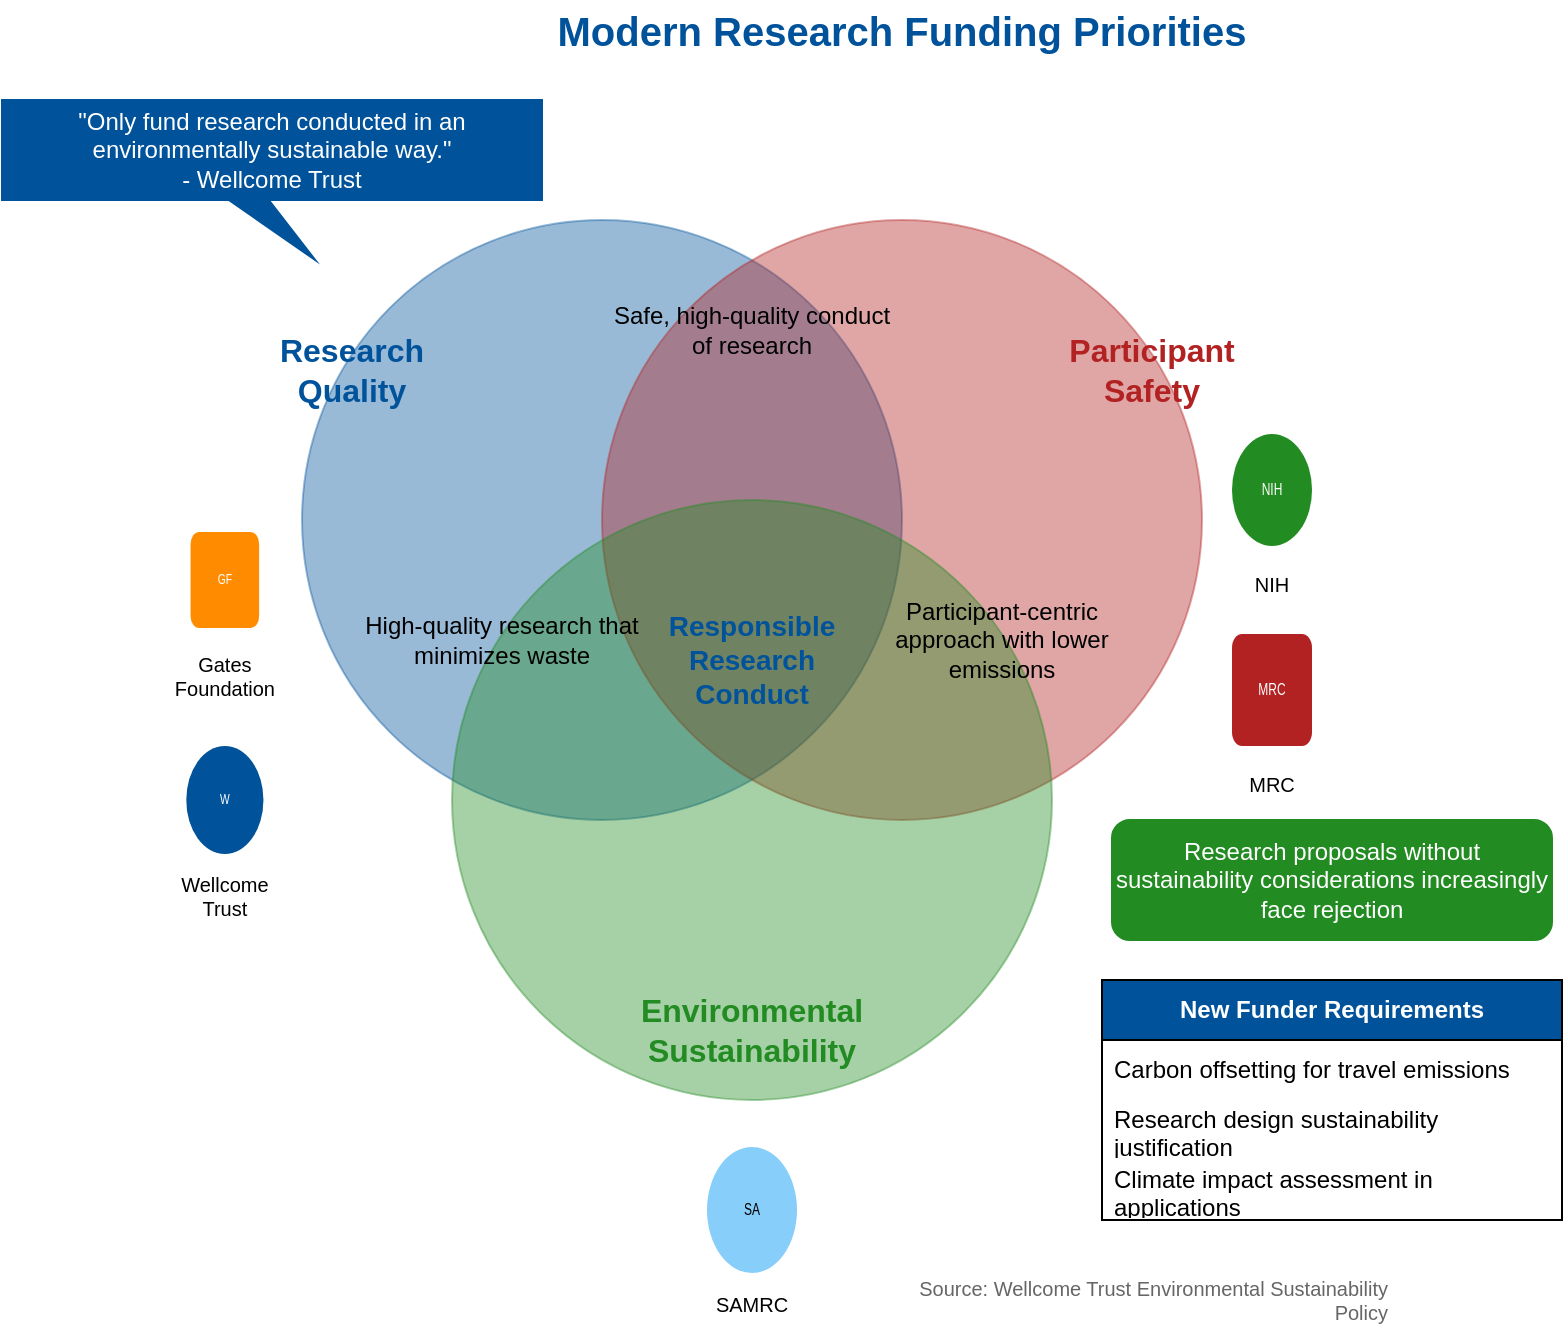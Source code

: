 <mxfile>
    <diagram name="Funding Priorities Venn" id="funding-venn">
        <mxGraphModel dx="690" dy="428" grid="1" gridSize="10" guides="1" tooltips="1" connect="1" arrows="1" fold="1" page="1" pageScale="1" pageWidth="1100" pageHeight="850" math="0" shadow="0">
            <root>
                <mxCell id="0"/>
                <mxCell id="1" parent="0"/>
                <mxCell id="2" value="&lt;font style=&quot;font-size: 20px;&quot;&gt;&lt;b&gt;Modern Research Funding Priorities&lt;/b&gt;&lt;/font&gt;" style="text;html=1;strokeColor=none;fillColor=none;align=center;verticalAlign=middle;whiteSpace=wrap;rounded=0;fontColor=#00539B;" parent="1" vertex="1">
                    <mxGeometry x="270" y="20" width="560" height="30" as="geometry"/>
                </mxCell>
                <mxCell id="3" value="" style="ellipse;whiteSpace=wrap;html=1;aspect=fixed;fillColor=#00539B;strokeColor=#00539B;opacity=40;" parent="1" vertex="1">
                    <mxGeometry x="250" y="130" width="300" height="300" as="geometry"/>
                </mxCell>
                <mxCell id="4" value="" style="ellipse;whiteSpace=wrap;html=1;aspect=fixed;fillColor=#B22222;strokeColor=#B22222;opacity=40;" parent="1" vertex="1">
                    <mxGeometry x="400" y="130" width="300" height="300" as="geometry"/>
                </mxCell>
                <mxCell id="5" value="" style="ellipse;whiteSpace=wrap;html=1;aspect=fixed;fillColor=#228B22;strokeColor=#228B22;opacity=40;" parent="1" vertex="1">
                    <mxGeometry x="325" y="270" width="300" height="300" as="geometry"/>
                </mxCell>
                <mxCell id="6" value="&lt;font style=&quot;font-size: 16px;&quot;&gt;&lt;b&gt;Research&lt;br&gt;Quality&lt;/b&gt;&lt;/font&gt;" style="text;html=1;strokeColor=none;fillColor=none;align=center;verticalAlign=middle;whiteSpace=wrap;rounded=0;fontColor=#00539B;" parent="1" vertex="1">
                    <mxGeometry x="225" y="190" width="100" height="30" as="geometry"/>
                </mxCell>
                <mxCell id="7" value="&lt;font style=&quot;font-size: 16px;&quot;&gt;&lt;b&gt;Participant&lt;br&gt;Safety&lt;/b&gt;&lt;/font&gt;" style="text;html=1;strokeColor=none;fillColor=none;align=center;verticalAlign=middle;whiteSpace=wrap;rounded=0;fontColor=#B22222;" parent="1" vertex="1">
                    <mxGeometry x="625" y="190" width="100" height="30" as="geometry"/>
                </mxCell>
                <mxCell id="8" value="&lt;font style=&quot;font-size: 16px;&quot;&gt;&lt;b&gt;Environmental&lt;br&gt;Sustainability&lt;/b&gt;&lt;/font&gt;" style="text;html=1;strokeColor=none;fillColor=none;align=center;verticalAlign=middle;whiteSpace=wrap;rounded=0;fontColor=#228B22;" parent="1" vertex="1">
                    <mxGeometry x="425" y="520" width="100" height="30" as="geometry"/>
                </mxCell>
                <mxCell id="9" value="&lt;font style=&quot;font-size: 12px;&quot;&gt;High-quality research that minimizes waste&lt;/font&gt;" style="text;html=1;strokeColor=none;fillColor=none;align=center;verticalAlign=middle;whiteSpace=wrap;rounded=0;" parent="1" vertex="1">
                    <mxGeometry x="280" y="320" width="140" height="40" as="geometry"/>
                </mxCell>
                <mxCell id="10" value="&lt;font style=&quot;font-size: 12px;&quot;&gt;Participant-centric approach with lower emissions&lt;/font&gt;" style="text;html=1;strokeColor=none;fillColor=none;align=center;verticalAlign=middle;whiteSpace=wrap;rounded=0;" parent="1" vertex="1">
                    <mxGeometry x="530" y="320" width="140" height="40" as="geometry"/>
                </mxCell>
                <mxCell id="11" value="&lt;font style=&quot;font-size: 12px;&quot;&gt;Safe, high-quality conduct of research&lt;/font&gt;" style="text;html=1;strokeColor=none;fillColor=none;align=center;verticalAlign=middle;whiteSpace=wrap;rounded=0;" parent="1" vertex="1">
                    <mxGeometry x="400" y="170" width="150" height="30" as="geometry"/>
                </mxCell>
                <mxCell id="12" value="&lt;font style=&quot;font-size: 14px;&quot;&gt;&lt;b&gt;Responsible&lt;br&gt;Research&lt;br&gt;Conduct&lt;/b&gt;&lt;/font&gt;" style="text;html=1;strokeColor=none;fillColor=none;align=center;verticalAlign=middle;whiteSpace=wrap;rounded=0;fontColor=#00539B;" parent="1" vertex="1">
                    <mxGeometry x="405" y="320" width="140" height="60" as="geometry"/>
                </mxCell>
                <mxCell id="13" value="Wellcome&#10;Trust" style="shape=image;imageAspect=0;aspect=fixed;verticalLabelPosition=bottom;verticalAlign=top;fontSize=10;image=data:image/svg+xml,PHN2ZyB4bWxucz0iaHR0cDovL3d3dy53My5vcmcvMjAwMC9zdmciIHdpZHRoPSI1MCIgaGVpZ2h0PSI1MCIgdmlld0JveD0iMCAwIDEwMCAxMDAiPjxjaXJjbGUgY3g9IjUwIiBjeT0iNTAiIHI9IjQ1IiBmaWxsPSIjMDA1MzlCIi8+PHRleHQgeD0iNTAiIHk9IjUwIiBmb250LWZhbWlseT0iQXJpYWwiIGZvbnQtc2l6ZT0iMTIiIHRleHQtYW5jaG9yPSJtaWRkbGUiIGR5PSIuM2VtIiBmaWxsPSJ3aGl0ZSI+VzwvdGV4dD48L3N2Zz4=" parent="1" vertex="1">
                    <mxGeometry x="190" y="390" width="42.86" height="60" as="geometry"/>
                </mxCell>
                <mxCell id="14" value="Gates&#10;Foundation" style="shape=image;imageAspect=0;aspect=fixed;verticalLabelPosition=bottom;verticalAlign=top;fontSize=10;image=data:image/svg+xml,PHN2ZyB4bWxucz0iaHR0cDovL3d3dy53My5vcmcvMjAwMC9zdmciIHdpZHRoPSI1MCIgaGVpZ2h0PSI1MCIgdmlld0JveD0iMCAwIDEwMCAxMDAiPjxyZWN0IHg9IjEwIiB5PSIxMCIgd2lkdGg9IjgwIiBoZWlnaHQ9IjgwIiBmaWxsPSIjRkY4QzAwIiByeD0iMTAiLz48dGV4dCB4PSI1MCIgeT0iNTAiIGZvbnQtZmFtaWx5PSJBcmlhbCIgZm9udC1zaXplPSIxMiIgdGV4dC1hbmNob3I9Im1pZGRsZSIgZHk9Ii4zZW0iIGZpbGw9IndoaXRlIj5HRjwvdGV4dD48L3N2Zz4=" parent="1" vertex="1">
                    <mxGeometry x="190" y="280" width="42.86" height="60" as="geometry"/>
                </mxCell>
                <mxCell id="15" value="NIH" style="shape=image;imageAspect=0;aspect=fixed;verticalLabelPosition=bottom;verticalAlign=top;fontSize=10;image=data:image/svg+xml,PHN2ZyB4bWxucz0iaHR0cDovL3d3dy53My5vcmcvMjAwMC9zdmciIHdpZHRoPSI1MCIgaGVpZ2h0PSI1MCIgdmlld0JveD0iMCAwIDEwMCAxMDAiPjxyZWN0IHg9IjEwIiB5PSIxMCIgd2lkdGg9IjgwIiBoZWlnaHQ9IjgwIiBmaWxsPSIjMjI4QjIyIiByeD0iNDAiLz48dGV4dCB4PSI1MCIgeT0iNTAiIGZvbnQtZmFtaWx5PSJBcmlhbCIgZm9udC1zaXplPSIxMiIgdGV4dC1hbmNob3I9Im1pZGRsZSIgZHk9Ii4zZW0iIGZpbGw9IndoaXRlIj5OSUg8L3RleHQ+PC9zdmc+" parent="1" vertex="1">
                    <mxGeometry x="710" y="230" width="50.01" height="70" as="geometry"/>
                </mxCell>
                <mxCell id="16" value="MRC" style="shape=image;imageAspect=0;aspect=fixed;verticalLabelPosition=bottom;verticalAlign=top;fontSize=10;image=data:image/svg+xml,PHN2ZyB4bWxucz0iaHR0cDovL3d3dy53My5vcmcvMjAwMC9zdmciIHdpZHRoPSI1MCIgaGVpZ2h0PSI1MCIgdmlld0JveD0iMCAwIDEwMCAxMDAiPjxyZWN0IHg9IjEwIiB5PSIxMCIgd2lkdGg9IjgwIiBoZWlnaHQ9IjgwIiBmaWxsPSIjQjIyMjIyIiByeD0iMTAiLz48dGV4dCB4PSI1MCIgeT0iNTAiIGZvbnQtZmFtaWx5PSJBcmlhbCIgZm9udC1zaXplPSIxMiIgdGV4dC1hbmNob3I9Im1pZGRsZSIgZHk9Ii4zZW0iIGZpbGw9IndoaXRlIj5NUkM8L3RleHQ+PC9zdmc+" parent="1" vertex="1">
                    <mxGeometry x="710" y="330" width="50" height="70" as="geometry"/>
                </mxCell>
                <mxCell id="17" value="SAMRC" style="shape=image;imageAspect=0;aspect=fixed;verticalLabelPosition=bottom;verticalAlign=top;fontSize=10;image=data:image/svg+xml,PHN2ZyB4bWxucz0iaHR0cDovL3d3dy53My5vcmcvMjAwMC9zdmciIHdpZHRoPSI1MCIgaGVpZ2h0PSI1MCIgdmlld0JveD0iMCAwIDEwMCAxMDAiPjxjaXJjbGUgY3g9IjUwIiBjeT0iNTAiIHI9IjQ1IiBmaWxsPSIjODdDRUZBIi8+PHRleHQgeD0iNTAiIHk9IjUwIiBmb250LWZhbWlseT0iQXJpYWwiIGZvbnQtc2l6ZT0iMTIiIHRleHQtYW5jaG9yPSJtaWRkbGUiIGR5PSIuM2VtIiBmaWxsPSIjMDAwMDAwIj5TQTwvdGV4dD48L3N2Zz4=" parent="1" vertex="1">
                    <mxGeometry x="450" y="590" width="50" height="70" as="geometry"/>
                </mxCell>
                <mxCell id="18" value="&quot;Only fund research conducted in an environmentally sustainable way.&quot;&#10;- Wellcome Trust" style="shape=callout;whiteSpace=wrap;html=1;perimeter=calloutPerimeter;position2=0.58;fillColor=#00539B;fontColor=#FFFFFF;strokeColor=#00539B;base=20;size=30;position=0.42;" parent="1" vertex="1">
                    <mxGeometry x="100" y="70" width="270" height="80" as="geometry"/>
                </mxCell>
                <mxCell id="19" value="Research proposals without sustainability considerations increasingly face rejection" style="rounded=1;whiteSpace=wrap;html=1;fillColor=#228B22;strokeColor=#228B22;fontColor=#FFFFFF;" parent="1" vertex="1">
                    <mxGeometry x="655" y="430" width="220" height="60" as="geometry"/>
                </mxCell>
                <mxCell id="20" value="&lt;b&gt;New Funder Requirements&lt;/b&gt;" style="swimlane;fontStyle=0;childLayout=stackLayout;horizontal=1;startSize=30;horizontalStack=0;resizeParent=1;resizeParentMax=0;resizeLast=0;collapsible=1;marginBottom=0;whiteSpace=wrap;html=1;fillColor=#00539B;fontColor=#FFFFFF;" parent="1" vertex="1">
                    <mxGeometry x="650" y="510" width="230" height="120" as="geometry"/>
                </mxCell>
                <mxCell id="21" value="Carbon offsetting for travel emissions" style="text;strokeColor=none;fillColor=none;align=left;verticalAlign=middle;spacingLeft=4;spacingRight=4;overflow=hidden;points=[[0,0.5],[1,0.5]];portConstraint=eastwest;rotatable=0;whiteSpace=wrap;html=1;" parent="20" vertex="1">
                    <mxGeometry y="30" width="230" height="30" as="geometry"/>
                </mxCell>
                <mxCell id="22" value="Research design sustainability justification" style="text;strokeColor=none;fillColor=none;align=left;verticalAlign=middle;spacingLeft=4;spacingRight=4;overflow=hidden;points=[[0,0.5],[1,0.5]];portConstraint=eastwest;rotatable=0;whiteSpace=wrap;html=1;" parent="20" vertex="1">
                    <mxGeometry y="60" width="230" height="30" as="geometry"/>
                </mxCell>
                <mxCell id="23" value="Climate impact assessment in applications" style="text;strokeColor=none;fillColor=none;align=left;verticalAlign=middle;spacingLeft=4;spacingRight=4;overflow=hidden;points=[[0,0.5],[1,0.5]];portConstraint=eastwest;rotatable=0;whiteSpace=wrap;html=1;" parent="20" vertex="1">
                    <mxGeometry y="90" width="230" height="30" as="geometry"/>
                </mxCell>
                <mxCell id="24" value="Source: Wellcome Trust Environmental Sustainability Policy" style="text;html=1;strokeColor=none;fillColor=none;align=right;verticalAlign=middle;whiteSpace=wrap;rounded=0;fontColor=#666666;fontSize=10;" parent="1" vertex="1">
                    <mxGeometry x="545" y="660" width="250" height="20" as="geometry"/>
                </mxCell>
            </root>
        </mxGraphModel>
    </diagram>
</mxfile>